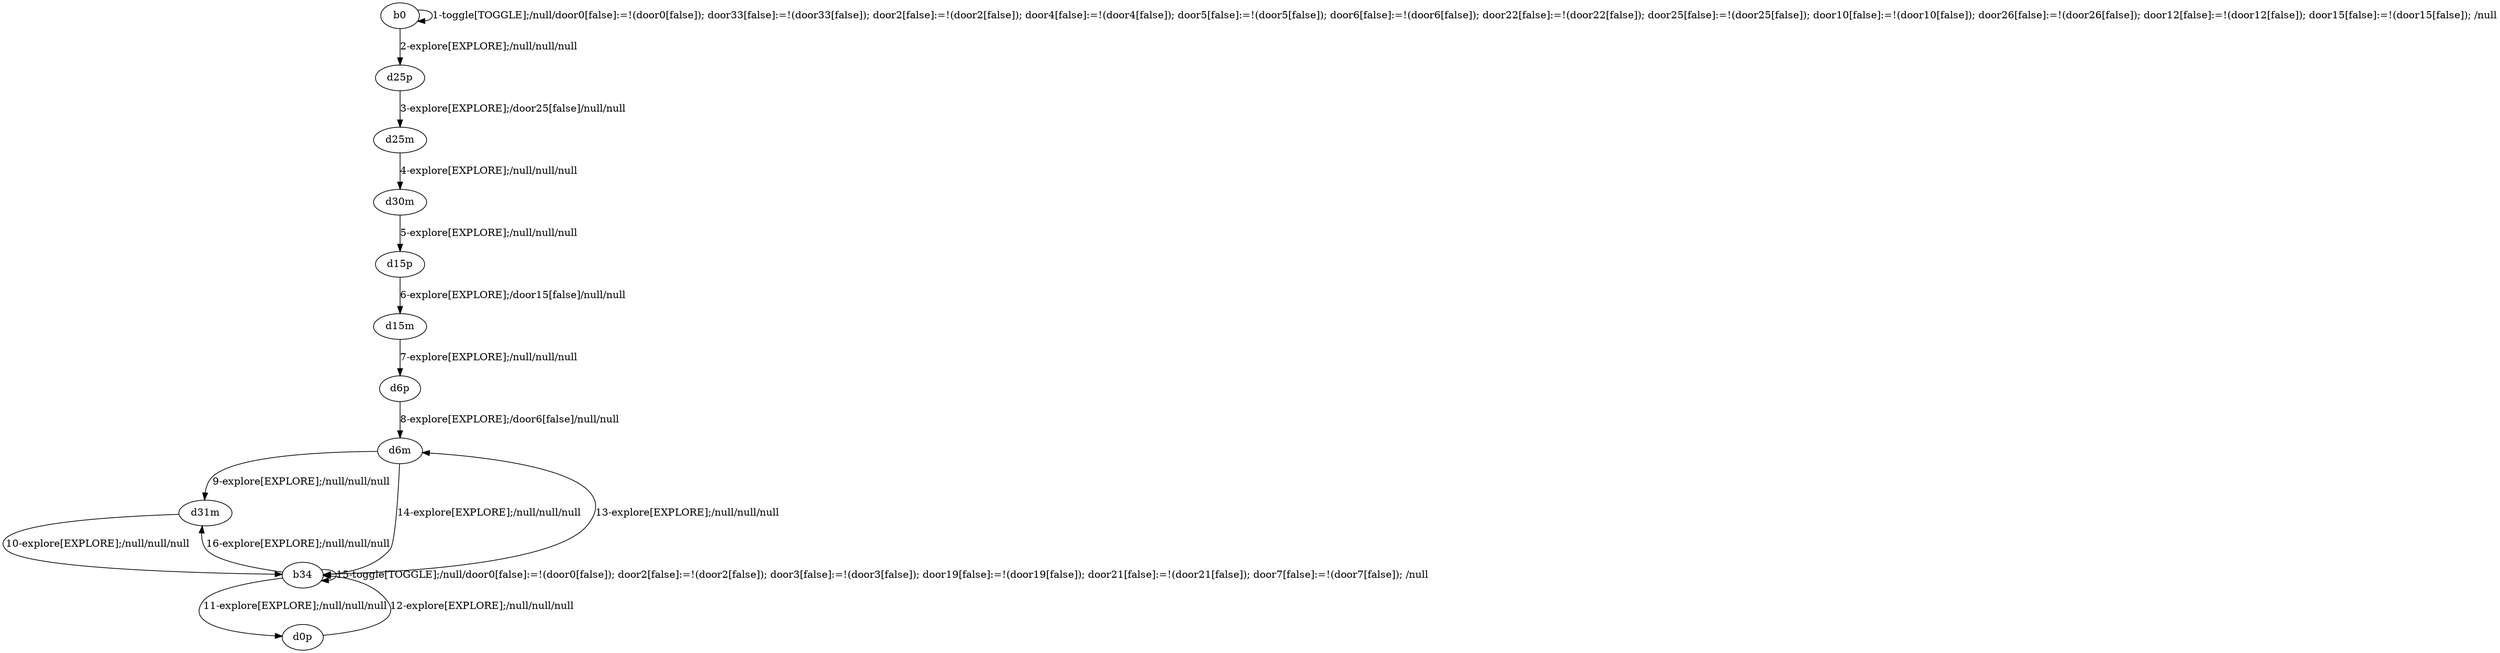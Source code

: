 # Total number of goals covered by this test: 3
# b34 --> d6m
# b34 --> d0p
# d0p --> b34

digraph g {
"b0" -> "b0" [label = "1-toggle[TOGGLE];/null/door0[false]:=!(door0[false]); door33[false]:=!(door33[false]); door2[false]:=!(door2[false]); door4[false]:=!(door4[false]); door5[false]:=!(door5[false]); door6[false]:=!(door6[false]); door22[false]:=!(door22[false]); door25[false]:=!(door25[false]); door10[false]:=!(door10[false]); door26[false]:=!(door26[false]); door12[false]:=!(door12[false]); door15[false]:=!(door15[false]); /null"];
"b0" -> "d25p" [label = "2-explore[EXPLORE];/null/null/null"];
"d25p" -> "d25m" [label = "3-explore[EXPLORE];/door25[false]/null/null"];
"d25m" -> "d30m" [label = "4-explore[EXPLORE];/null/null/null"];
"d30m" -> "d15p" [label = "5-explore[EXPLORE];/null/null/null"];
"d15p" -> "d15m" [label = "6-explore[EXPLORE];/door15[false]/null/null"];
"d15m" -> "d6p" [label = "7-explore[EXPLORE];/null/null/null"];
"d6p" -> "d6m" [label = "8-explore[EXPLORE];/door6[false]/null/null"];
"d6m" -> "d31m" [label = "9-explore[EXPLORE];/null/null/null"];
"d31m" -> "b34" [label = "10-explore[EXPLORE];/null/null/null"];
"b34" -> "d0p" [label = "11-explore[EXPLORE];/null/null/null"];
"d0p" -> "b34" [label = "12-explore[EXPLORE];/null/null/null"];
"b34" -> "d6m" [label = "13-explore[EXPLORE];/null/null/null"];
"d6m" -> "b34" [label = "14-explore[EXPLORE];/null/null/null"];
"b34" -> "b34" [label = "15-toggle[TOGGLE];/null/door0[false]:=!(door0[false]); door2[false]:=!(door2[false]); door3[false]:=!(door3[false]); door19[false]:=!(door19[false]); door21[false]:=!(door21[false]); door7[false]:=!(door7[false]); /null"];
"b34" -> "d31m" [label = "16-explore[EXPLORE];/null/null/null"];
}